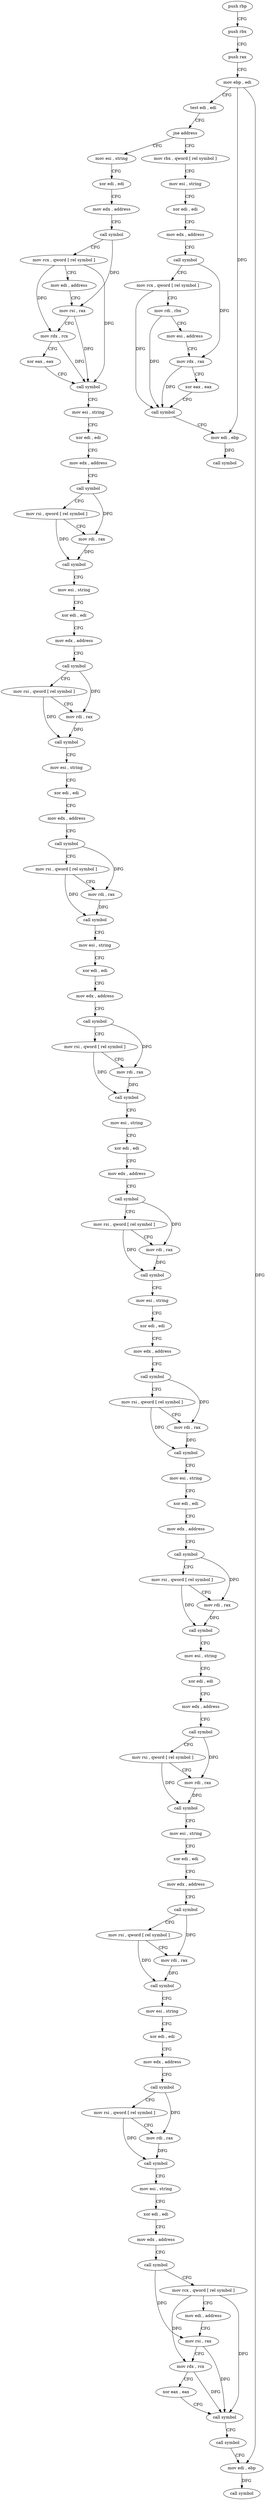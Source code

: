 digraph "func" {
"4201904" [label = "push rbp" ]
"4201905" [label = "push rbx" ]
"4201906" [label = "push rax" ]
"4201907" [label = "mov ebp , edi" ]
"4201909" [label = "test edi , edi" ]
"4201911" [label = "jne address" ]
"4202333" [label = "mov rbx , qword [ rel symbol ]" ]
"4201917" [label = "mov esi , string" ]
"4202340" [label = "mov esi , string" ]
"4202345" [label = "xor edi , edi" ]
"4202347" [label = "mov edx , address" ]
"4202352" [label = "call symbol" ]
"4202357" [label = "mov rcx , qword [ rel symbol ]" ]
"4202364" [label = "mov rdi , rbx" ]
"4202367" [label = "mov esi , address" ]
"4202372" [label = "mov rdx , rax" ]
"4202375" [label = "xor eax , eax" ]
"4202377" [label = "call symbol" ]
"4202382" [label = "mov edi , ebp" ]
"4202384" [label = "call symbol" ]
"4201922" [label = "xor edi , edi" ]
"4201924" [label = "mov edx , address" ]
"4201929" [label = "call symbol" ]
"4201934" [label = "mov rcx , qword [ rel symbol ]" ]
"4201941" [label = "mov edi , address" ]
"4201946" [label = "mov rsi , rax" ]
"4201949" [label = "mov rdx , rcx" ]
"4201952" [label = "xor eax , eax" ]
"4201954" [label = "call symbol" ]
"4201959" [label = "mov esi , string" ]
"4201964" [label = "xor edi , edi" ]
"4201966" [label = "mov edx , address" ]
"4201971" [label = "call symbol" ]
"4201976" [label = "mov rsi , qword [ rel symbol ]" ]
"4201983" [label = "mov rdi , rax" ]
"4201986" [label = "call symbol" ]
"4201991" [label = "mov esi , string" ]
"4201996" [label = "xor edi , edi" ]
"4201998" [label = "mov edx , address" ]
"4202003" [label = "call symbol" ]
"4202008" [label = "mov rsi , qword [ rel symbol ]" ]
"4202015" [label = "mov rdi , rax" ]
"4202018" [label = "call symbol" ]
"4202023" [label = "mov esi , string" ]
"4202028" [label = "xor edi , edi" ]
"4202030" [label = "mov edx , address" ]
"4202035" [label = "call symbol" ]
"4202040" [label = "mov rsi , qword [ rel symbol ]" ]
"4202047" [label = "mov rdi , rax" ]
"4202050" [label = "call symbol" ]
"4202055" [label = "mov esi , string" ]
"4202060" [label = "xor edi , edi" ]
"4202062" [label = "mov edx , address" ]
"4202067" [label = "call symbol" ]
"4202072" [label = "mov rsi , qword [ rel symbol ]" ]
"4202079" [label = "mov rdi , rax" ]
"4202082" [label = "call symbol" ]
"4202087" [label = "mov esi , string" ]
"4202092" [label = "xor edi , edi" ]
"4202094" [label = "mov edx , address" ]
"4202099" [label = "call symbol" ]
"4202104" [label = "mov rsi , qword [ rel symbol ]" ]
"4202111" [label = "mov rdi , rax" ]
"4202114" [label = "call symbol" ]
"4202119" [label = "mov esi , string" ]
"4202124" [label = "xor edi , edi" ]
"4202126" [label = "mov edx , address" ]
"4202131" [label = "call symbol" ]
"4202136" [label = "mov rsi , qword [ rel symbol ]" ]
"4202143" [label = "mov rdi , rax" ]
"4202146" [label = "call symbol" ]
"4202151" [label = "mov esi , string" ]
"4202156" [label = "xor edi , edi" ]
"4202158" [label = "mov edx , address" ]
"4202163" [label = "call symbol" ]
"4202168" [label = "mov rsi , qword [ rel symbol ]" ]
"4202175" [label = "mov rdi , rax" ]
"4202178" [label = "call symbol" ]
"4202183" [label = "mov esi , string" ]
"4202188" [label = "xor edi , edi" ]
"4202190" [label = "mov edx , address" ]
"4202195" [label = "call symbol" ]
"4202200" [label = "mov rsi , qword [ rel symbol ]" ]
"4202207" [label = "mov rdi , rax" ]
"4202210" [label = "call symbol" ]
"4202215" [label = "mov esi , string" ]
"4202220" [label = "xor edi , edi" ]
"4202222" [label = "mov edx , address" ]
"4202227" [label = "call symbol" ]
"4202232" [label = "mov rsi , qword [ rel symbol ]" ]
"4202239" [label = "mov rdi , rax" ]
"4202242" [label = "call symbol" ]
"4202247" [label = "mov esi , string" ]
"4202252" [label = "xor edi , edi" ]
"4202254" [label = "mov edx , address" ]
"4202259" [label = "call symbol" ]
"4202264" [label = "mov rsi , qword [ rel symbol ]" ]
"4202271" [label = "mov rdi , rax" ]
"4202274" [label = "call symbol" ]
"4202279" [label = "mov esi , string" ]
"4202284" [label = "xor edi , edi" ]
"4202286" [label = "mov edx , address" ]
"4202291" [label = "call symbol" ]
"4202296" [label = "mov rcx , qword [ rel symbol ]" ]
"4202303" [label = "mov edi , address" ]
"4202308" [label = "mov rsi , rax" ]
"4202311" [label = "mov rdx , rcx" ]
"4202314" [label = "xor eax , eax" ]
"4202316" [label = "call symbol" ]
"4202321" [label = "call symbol" ]
"4202326" [label = "mov edi , ebp" ]
"4202328" [label = "call symbol" ]
"4201904" -> "4201905" [ label = "CFG" ]
"4201905" -> "4201906" [ label = "CFG" ]
"4201906" -> "4201907" [ label = "CFG" ]
"4201907" -> "4201909" [ label = "CFG" ]
"4201907" -> "4202382" [ label = "DFG" ]
"4201907" -> "4202326" [ label = "DFG" ]
"4201909" -> "4201911" [ label = "CFG" ]
"4201911" -> "4202333" [ label = "CFG" ]
"4201911" -> "4201917" [ label = "CFG" ]
"4202333" -> "4202340" [ label = "CFG" ]
"4201917" -> "4201922" [ label = "CFG" ]
"4202340" -> "4202345" [ label = "CFG" ]
"4202345" -> "4202347" [ label = "CFG" ]
"4202347" -> "4202352" [ label = "CFG" ]
"4202352" -> "4202357" [ label = "CFG" ]
"4202352" -> "4202372" [ label = "DFG" ]
"4202357" -> "4202364" [ label = "CFG" ]
"4202357" -> "4202377" [ label = "DFG" ]
"4202364" -> "4202367" [ label = "CFG" ]
"4202364" -> "4202377" [ label = "DFG" ]
"4202367" -> "4202372" [ label = "CFG" ]
"4202372" -> "4202375" [ label = "CFG" ]
"4202372" -> "4202377" [ label = "DFG" ]
"4202375" -> "4202377" [ label = "CFG" ]
"4202377" -> "4202382" [ label = "CFG" ]
"4202382" -> "4202384" [ label = "DFG" ]
"4201922" -> "4201924" [ label = "CFG" ]
"4201924" -> "4201929" [ label = "CFG" ]
"4201929" -> "4201934" [ label = "CFG" ]
"4201929" -> "4201946" [ label = "DFG" ]
"4201934" -> "4201941" [ label = "CFG" ]
"4201934" -> "4201949" [ label = "DFG" ]
"4201934" -> "4201954" [ label = "DFG" ]
"4201941" -> "4201946" [ label = "CFG" ]
"4201946" -> "4201949" [ label = "CFG" ]
"4201946" -> "4201954" [ label = "DFG" ]
"4201949" -> "4201952" [ label = "CFG" ]
"4201949" -> "4201954" [ label = "DFG" ]
"4201952" -> "4201954" [ label = "CFG" ]
"4201954" -> "4201959" [ label = "CFG" ]
"4201959" -> "4201964" [ label = "CFG" ]
"4201964" -> "4201966" [ label = "CFG" ]
"4201966" -> "4201971" [ label = "CFG" ]
"4201971" -> "4201976" [ label = "CFG" ]
"4201971" -> "4201983" [ label = "DFG" ]
"4201976" -> "4201983" [ label = "CFG" ]
"4201976" -> "4201986" [ label = "DFG" ]
"4201983" -> "4201986" [ label = "DFG" ]
"4201986" -> "4201991" [ label = "CFG" ]
"4201991" -> "4201996" [ label = "CFG" ]
"4201996" -> "4201998" [ label = "CFG" ]
"4201998" -> "4202003" [ label = "CFG" ]
"4202003" -> "4202008" [ label = "CFG" ]
"4202003" -> "4202015" [ label = "DFG" ]
"4202008" -> "4202015" [ label = "CFG" ]
"4202008" -> "4202018" [ label = "DFG" ]
"4202015" -> "4202018" [ label = "DFG" ]
"4202018" -> "4202023" [ label = "CFG" ]
"4202023" -> "4202028" [ label = "CFG" ]
"4202028" -> "4202030" [ label = "CFG" ]
"4202030" -> "4202035" [ label = "CFG" ]
"4202035" -> "4202040" [ label = "CFG" ]
"4202035" -> "4202047" [ label = "DFG" ]
"4202040" -> "4202047" [ label = "CFG" ]
"4202040" -> "4202050" [ label = "DFG" ]
"4202047" -> "4202050" [ label = "DFG" ]
"4202050" -> "4202055" [ label = "CFG" ]
"4202055" -> "4202060" [ label = "CFG" ]
"4202060" -> "4202062" [ label = "CFG" ]
"4202062" -> "4202067" [ label = "CFG" ]
"4202067" -> "4202072" [ label = "CFG" ]
"4202067" -> "4202079" [ label = "DFG" ]
"4202072" -> "4202079" [ label = "CFG" ]
"4202072" -> "4202082" [ label = "DFG" ]
"4202079" -> "4202082" [ label = "DFG" ]
"4202082" -> "4202087" [ label = "CFG" ]
"4202087" -> "4202092" [ label = "CFG" ]
"4202092" -> "4202094" [ label = "CFG" ]
"4202094" -> "4202099" [ label = "CFG" ]
"4202099" -> "4202104" [ label = "CFG" ]
"4202099" -> "4202111" [ label = "DFG" ]
"4202104" -> "4202111" [ label = "CFG" ]
"4202104" -> "4202114" [ label = "DFG" ]
"4202111" -> "4202114" [ label = "DFG" ]
"4202114" -> "4202119" [ label = "CFG" ]
"4202119" -> "4202124" [ label = "CFG" ]
"4202124" -> "4202126" [ label = "CFG" ]
"4202126" -> "4202131" [ label = "CFG" ]
"4202131" -> "4202136" [ label = "CFG" ]
"4202131" -> "4202143" [ label = "DFG" ]
"4202136" -> "4202143" [ label = "CFG" ]
"4202136" -> "4202146" [ label = "DFG" ]
"4202143" -> "4202146" [ label = "DFG" ]
"4202146" -> "4202151" [ label = "CFG" ]
"4202151" -> "4202156" [ label = "CFG" ]
"4202156" -> "4202158" [ label = "CFG" ]
"4202158" -> "4202163" [ label = "CFG" ]
"4202163" -> "4202168" [ label = "CFG" ]
"4202163" -> "4202175" [ label = "DFG" ]
"4202168" -> "4202175" [ label = "CFG" ]
"4202168" -> "4202178" [ label = "DFG" ]
"4202175" -> "4202178" [ label = "DFG" ]
"4202178" -> "4202183" [ label = "CFG" ]
"4202183" -> "4202188" [ label = "CFG" ]
"4202188" -> "4202190" [ label = "CFG" ]
"4202190" -> "4202195" [ label = "CFG" ]
"4202195" -> "4202200" [ label = "CFG" ]
"4202195" -> "4202207" [ label = "DFG" ]
"4202200" -> "4202207" [ label = "CFG" ]
"4202200" -> "4202210" [ label = "DFG" ]
"4202207" -> "4202210" [ label = "DFG" ]
"4202210" -> "4202215" [ label = "CFG" ]
"4202215" -> "4202220" [ label = "CFG" ]
"4202220" -> "4202222" [ label = "CFG" ]
"4202222" -> "4202227" [ label = "CFG" ]
"4202227" -> "4202232" [ label = "CFG" ]
"4202227" -> "4202239" [ label = "DFG" ]
"4202232" -> "4202239" [ label = "CFG" ]
"4202232" -> "4202242" [ label = "DFG" ]
"4202239" -> "4202242" [ label = "DFG" ]
"4202242" -> "4202247" [ label = "CFG" ]
"4202247" -> "4202252" [ label = "CFG" ]
"4202252" -> "4202254" [ label = "CFG" ]
"4202254" -> "4202259" [ label = "CFG" ]
"4202259" -> "4202264" [ label = "CFG" ]
"4202259" -> "4202271" [ label = "DFG" ]
"4202264" -> "4202271" [ label = "CFG" ]
"4202264" -> "4202274" [ label = "DFG" ]
"4202271" -> "4202274" [ label = "DFG" ]
"4202274" -> "4202279" [ label = "CFG" ]
"4202279" -> "4202284" [ label = "CFG" ]
"4202284" -> "4202286" [ label = "CFG" ]
"4202286" -> "4202291" [ label = "CFG" ]
"4202291" -> "4202296" [ label = "CFG" ]
"4202291" -> "4202308" [ label = "DFG" ]
"4202296" -> "4202303" [ label = "CFG" ]
"4202296" -> "4202311" [ label = "DFG" ]
"4202296" -> "4202316" [ label = "DFG" ]
"4202303" -> "4202308" [ label = "CFG" ]
"4202308" -> "4202311" [ label = "CFG" ]
"4202308" -> "4202316" [ label = "DFG" ]
"4202311" -> "4202314" [ label = "CFG" ]
"4202311" -> "4202316" [ label = "DFG" ]
"4202314" -> "4202316" [ label = "CFG" ]
"4202316" -> "4202321" [ label = "CFG" ]
"4202321" -> "4202326" [ label = "CFG" ]
"4202326" -> "4202328" [ label = "DFG" ]
}

